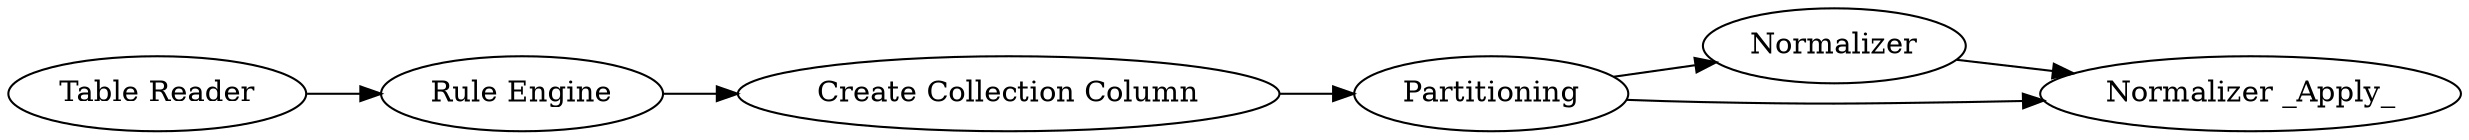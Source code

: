 digraph {
	40 -> 33
	57 -> 45
	35 -> 40
	46 -> 35
	35 -> 33
	45 -> 46
	57 [label="Table Reader"]
	35 [label=Partitioning]
	46 [label="Create Collection Column"]
	40 [label=Normalizer]
	33 [label="Normalizer _Apply_"]
	45 [label="Rule Engine"]
	rankdir=LR
}
